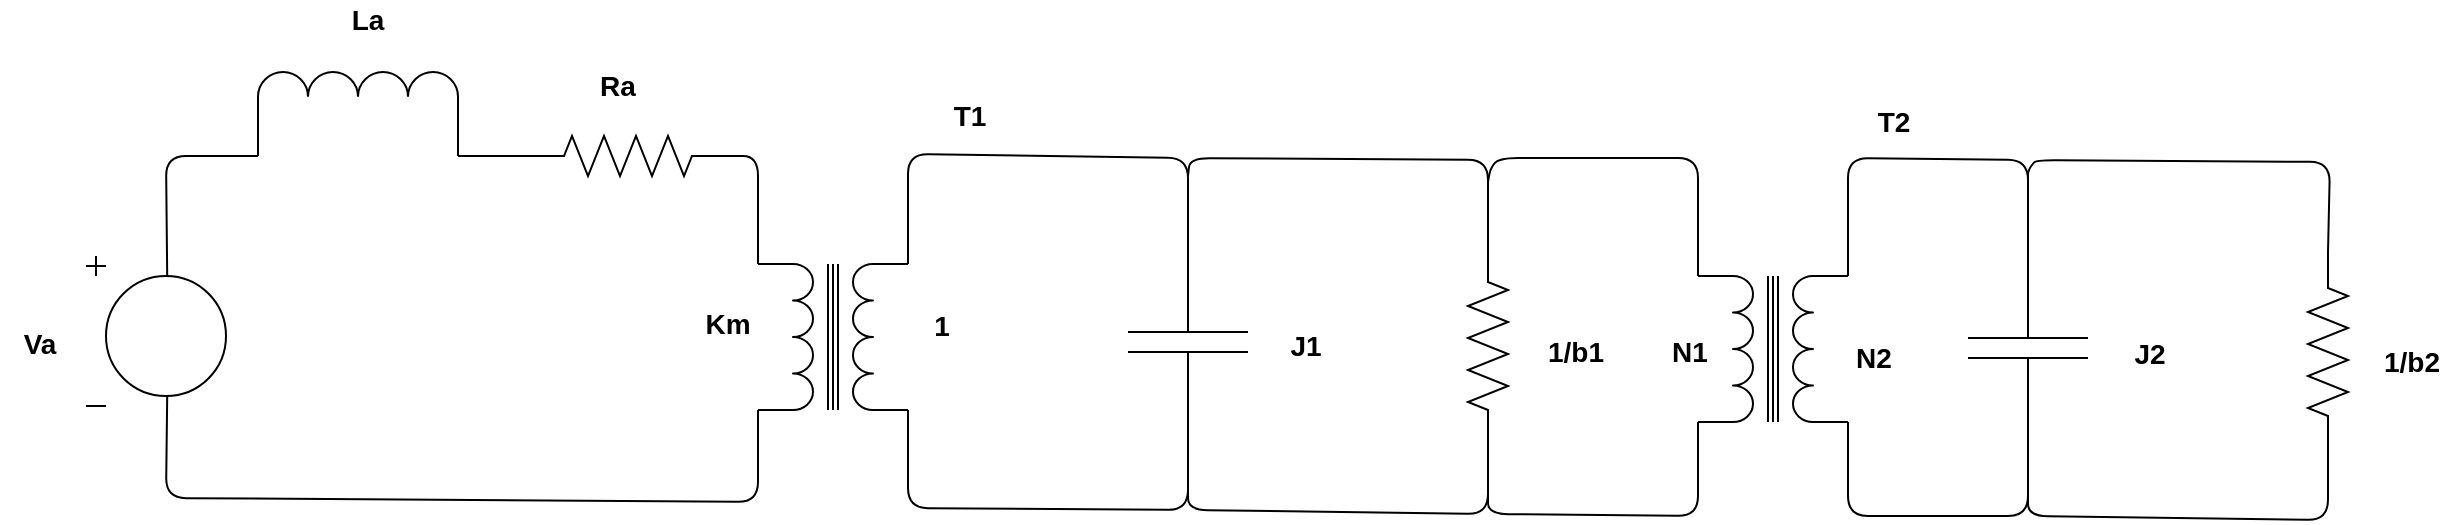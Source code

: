<mxfile version="12.3.8" type="device" pages="1"><diagram name="Page-1" id="16e2658f-23c8-b752-8be9-c03fbebb8bbe"><mxGraphModel dx="868" dy="433" grid="1" gridSize="1" guides="1" tooltips="1" connect="1" arrows="1" fold="1" page="1" pageScale="1" pageWidth="1100" pageHeight="850" background="#ffffff" math="0" shadow="0"><root><mxCell id="0"/><mxCell id="1" parent="0"/><mxCell id="PFrHKDaYFue3tnuvFVdd-1" value="" style="pointerEvents=1;verticalLabelPosition=bottom;shadow=0;dashed=0;align=center;html=1;verticalAlign=top;shape=mxgraph.electrical.signal_sources.dc_source_1;" vertex="1" parent="1"><mxGeometry x="90" y="282" width="70" height="75" as="geometry"/></mxCell><mxCell id="PFrHKDaYFue3tnuvFVdd-2" value="" style="pointerEvents=1;verticalLabelPosition=bottom;shadow=0;dashed=0;align=center;html=1;verticalAlign=top;shape=mxgraph.electrical.inductors.inductor;" vertex="1" parent="1"><mxGeometry x="176" y="190" width="100" height="42" as="geometry"/></mxCell><mxCell id="PFrHKDaYFue3tnuvFVdd-5" value="" style="pointerEvents=1;verticalLabelPosition=bottom;shadow=0;dashed=0;align=center;html=1;verticalAlign=top;shape=mxgraph.electrical.resistors.resistor_2;" vertex="1" parent="1"><mxGeometry x="311" y="222" width="100" height="20" as="geometry"/></mxCell><mxCell id="PFrHKDaYFue3tnuvFVdd-7" value="" style="pointerEvents=1;verticalLabelPosition=bottom;shadow=0;dashed=0;align=center;html=1;verticalAlign=top;shape=mxgraph.electrical.inductors.transformer_1;rotation=90;" vertex="1" parent="1"><mxGeometry x="427" y="285" width="73" height="75" as="geometry"/></mxCell><mxCell id="PFrHKDaYFue3tnuvFVdd-8" value="" style="endArrow=none;html=1;exitX=0.58;exitY=0.135;exitDx=0;exitDy=0;exitPerimeter=0;entryX=0;entryY=1;entryDx=0;entryDy=0;entryPerimeter=0;" edge="1" parent="1" source="PFrHKDaYFue3tnuvFVdd-1" target="PFrHKDaYFue3tnuvFVdd-2"><mxGeometry width="50" height="50" relative="1" as="geometry"><mxPoint x="120" y="210" as="sourcePoint"/><mxPoint x="170" y="160" as="targetPoint"/><Array as="points"><mxPoint x="130" y="232"/></Array></mxGeometry></mxCell><mxCell id="PFrHKDaYFue3tnuvFVdd-9" value="" style="endArrow=none;html=1;entryX=0;entryY=0.5;entryDx=0;entryDy=0;entryPerimeter=0;exitX=1;exitY=1;exitDx=0;exitDy=0;exitPerimeter=0;" edge="1" parent="1" source="PFrHKDaYFue3tnuvFVdd-2" target="PFrHKDaYFue3tnuvFVdd-5"><mxGeometry width="50" height="50" relative="1" as="geometry"><mxPoint x="304" y="307" as="sourcePoint"/><mxPoint x="354" y="257" as="targetPoint"/></mxGeometry></mxCell><mxCell id="PFrHKDaYFue3tnuvFVdd-10" value="" style="endArrow=none;html=1;exitX=0;exitY=1;exitDx=0;exitDy=0;exitPerimeter=0;entryX=1;entryY=0.5;entryDx=0;entryDy=0;entryPerimeter=0;" edge="1" parent="1" source="PFrHKDaYFue3tnuvFVdd-7" target="PFrHKDaYFue3tnuvFVdd-5"><mxGeometry width="50" height="50" relative="1" as="geometry"><mxPoint x="485" y="263" as="sourcePoint"/><mxPoint x="535" y="213" as="targetPoint"/><Array as="points"><mxPoint x="426" y="232"/></Array></mxGeometry></mxCell><mxCell id="PFrHKDaYFue3tnuvFVdd-11" value="" style="endArrow=none;html=1;entryX=0.58;entryY=0.935;entryDx=0;entryDy=0;entryPerimeter=0;exitX=1;exitY=1;exitDx=0;exitDy=0;exitPerimeter=0;" edge="1" parent="1" source="PFrHKDaYFue3tnuvFVdd-7" target="PFrHKDaYFue3tnuvFVdd-1"><mxGeometry width="50" height="50" relative="1" as="geometry"><mxPoint x="157" y="427" as="sourcePoint"/><mxPoint x="207" y="377" as="targetPoint"/><Array as="points"><mxPoint x="426" y="405"/><mxPoint x="130" y="403"/></Array></mxGeometry></mxCell><mxCell id="PFrHKDaYFue3tnuvFVdd-12" value="" style="pointerEvents=1;verticalLabelPosition=bottom;shadow=0;dashed=0;align=center;html=1;verticalAlign=top;shape=mxgraph.electrical.capacitors.capacitor_1;rotation=90;" vertex="1" parent="1"><mxGeometry x="591" y="295" width="100" height="60" as="geometry"/></mxCell><mxCell id="PFrHKDaYFue3tnuvFVdd-14" value="" style="endArrow=none;html=1;exitX=0;exitY=0;exitDx=0;exitDy=0;exitPerimeter=0;entryX=0;entryY=0.5;entryDx=0;entryDy=0;entryPerimeter=0;" edge="1" parent="1" source="PFrHKDaYFue3tnuvFVdd-7" target="PFrHKDaYFue3tnuvFVdd-12"><mxGeometry width="50" height="50" relative="1" as="geometry"><mxPoint x="579" y="245" as="sourcePoint"/><mxPoint x="629" y="195" as="targetPoint"/><Array as="points"><mxPoint x="501" y="231"/><mxPoint x="641" y="233"/></Array></mxGeometry></mxCell><mxCell id="PFrHKDaYFue3tnuvFVdd-15" value="" style="endArrow=none;html=1;exitX=1;exitY=0;exitDx=0;exitDy=0;exitPerimeter=0;entryX=1;entryY=0.5;entryDx=0;entryDy=0;entryPerimeter=0;" edge="1" parent="1" source="PFrHKDaYFue3tnuvFVdd-7" target="PFrHKDaYFue3tnuvFVdd-12"><mxGeometry width="50" height="50" relative="1" as="geometry"><mxPoint x="575" y="468" as="sourcePoint"/><mxPoint x="625" y="418" as="targetPoint"/><Array as="points"><mxPoint x="501" y="408"/><mxPoint x="641" y="409"/></Array></mxGeometry></mxCell><mxCell id="PFrHKDaYFue3tnuvFVdd-16" value="" style="pointerEvents=1;verticalLabelPosition=bottom;shadow=0;dashed=0;align=center;html=1;verticalAlign=top;shape=mxgraph.electrical.resistors.resistor_2;rotation=90;" vertex="1" parent="1"><mxGeometry x="741" y="317" width="100" height="20" as="geometry"/></mxCell><mxCell id="PFrHKDaYFue3tnuvFVdd-17" value="" style="endArrow=none;html=1;entryX=1;entryY=0.5;entryDx=0;entryDy=0;entryPerimeter=0;" edge="1" parent="1" target="PFrHKDaYFue3tnuvFVdd-16"><mxGeometry width="50" height="50" relative="1" as="geometry"><mxPoint x="641" y="397" as="sourcePoint"/><mxPoint x="739" y="369" as="targetPoint"/><Array as="points"><mxPoint x="641" y="409"/><mxPoint x="791" y="411"/></Array></mxGeometry></mxCell><mxCell id="PFrHKDaYFue3tnuvFVdd-18" value="" style="endArrow=none;html=1;entryX=0;entryY=0.5;entryDx=0;entryDy=0;entryPerimeter=0;" edge="1" parent="1" target="PFrHKDaYFue3tnuvFVdd-16"><mxGeometry width="50" height="50" relative="1" as="geometry"><mxPoint x="641" y="242" as="sourcePoint"/><mxPoint x="735" y="202" as="targetPoint"/><Array as="points"><mxPoint x="642" y="233"/><mxPoint x="791" y="234"/></Array></mxGeometry></mxCell><mxCell id="PFrHKDaYFue3tnuvFVdd-19" value="" style="pointerEvents=1;verticalLabelPosition=bottom;shadow=0;dashed=0;align=center;html=1;verticalAlign=top;shape=mxgraph.electrical.inductors.transformer_1;rotation=90;" vertex="1" parent="1"><mxGeometry x="897" y="291" width="73" height="75" as="geometry"/></mxCell><mxCell id="PFrHKDaYFue3tnuvFVdd-20" value="" style="endArrow=none;html=1;entryX=1;entryY=1;entryDx=0;entryDy=0;entryPerimeter=0;" edge="1" parent="1" target="PFrHKDaYFue3tnuvFVdd-19"><mxGeometry width="50" height="50" relative="1" as="geometry"><mxPoint x="791" y="400" as="sourcePoint"/><mxPoint x="898" y="426" as="targetPoint"/><Array as="points"><mxPoint x="791" y="411"/><mxPoint x="896" y="412"/></Array></mxGeometry></mxCell><mxCell id="PFrHKDaYFue3tnuvFVdd-21" value="" style="endArrow=none;html=1;exitX=0;exitY=1;exitDx=0;exitDy=0;exitPerimeter=0;" edge="1" parent="1" source="PFrHKDaYFue3tnuvFVdd-19"><mxGeometry width="50" height="50" relative="1" as="geometry"><mxPoint x="831" y="281" as="sourcePoint"/><mxPoint x="791" y="244" as="targetPoint"/><Array as="points"><mxPoint x="896" y="233"/><mxPoint x="796" y="233"/><mxPoint x="792" y="239"/><mxPoint x="791" y="245"/></Array></mxGeometry></mxCell><mxCell id="PFrHKDaYFue3tnuvFVdd-22" value="" style="pointerEvents=1;verticalLabelPosition=bottom;shadow=0;dashed=0;align=center;html=1;verticalAlign=top;shape=mxgraph.electrical.capacitors.capacitor_1;rotation=90;" vertex="1" parent="1"><mxGeometry x="1011" y="298" width="100" height="60" as="geometry"/></mxCell><mxCell id="PFrHKDaYFue3tnuvFVdd-23" value="" style="pointerEvents=1;verticalLabelPosition=bottom;shadow=0;dashed=0;align=center;html=1;verticalAlign=top;shape=mxgraph.electrical.resistors.resistor_2;rotation=90;" vertex="1" parent="1"><mxGeometry x="1161" y="320" width="100" height="20" as="geometry"/></mxCell><mxCell id="PFrHKDaYFue3tnuvFVdd-24" value="" style="endArrow=none;html=1;entryX=1;entryY=0.5;entryDx=0;entryDy=0;entryPerimeter=0;" edge="1" parent="1" target="PFrHKDaYFue3tnuvFVdd-23"><mxGeometry width="50" height="50" relative="1" as="geometry"><mxPoint x="1061" y="400" as="sourcePoint"/><mxPoint x="1159" y="372" as="targetPoint"/><Array as="points"><mxPoint x="1061" y="412"/><mxPoint x="1211" y="414"/></Array></mxGeometry></mxCell><mxCell id="PFrHKDaYFue3tnuvFVdd-25" value="" style="endArrow=none;html=1;entryX=0;entryY=0.5;entryDx=0;entryDy=0;entryPerimeter=0;" edge="1" parent="1" target="PFrHKDaYFue3tnuvFVdd-23"><mxGeometry width="50" height="50" relative="1" as="geometry"><mxPoint x="1061" y="244" as="sourcePoint"/><mxPoint x="1155" y="205" as="targetPoint"/><Array as="points"><mxPoint x="1061" y="239"/><mxPoint x="1065" y="234"/><mxPoint x="1212" y="235"/></Array></mxGeometry></mxCell><mxCell id="PFrHKDaYFue3tnuvFVdd-26" value="" style="endArrow=none;html=1;entryX=1;entryY=0;entryDx=0;entryDy=0;entryPerimeter=0;exitX=1;exitY=0.5;exitDx=0;exitDy=0;exitPerimeter=0;" edge="1" parent="1" source="PFrHKDaYFue3tnuvFVdd-22" target="PFrHKDaYFue3tnuvFVdd-19"><mxGeometry width="50" height="50" relative="1" as="geometry"><mxPoint x="969" y="430" as="sourcePoint"/><mxPoint x="1019" y="380" as="targetPoint"/><Array as="points"><mxPoint x="1061" y="412"/><mxPoint x="971" y="412"/></Array></mxGeometry></mxCell><mxCell id="PFrHKDaYFue3tnuvFVdd-27" value="" style="endArrow=none;html=1;exitX=0;exitY=0;exitDx=0;exitDy=0;exitPerimeter=0;entryX=0;entryY=0.5;entryDx=0;entryDy=0;entryPerimeter=0;" edge="1" parent="1" source="PFrHKDaYFue3tnuvFVdd-19" target="PFrHKDaYFue3tnuvFVdd-22"><mxGeometry width="50" height="50" relative="1" as="geometry"><mxPoint x="980" y="324" as="sourcePoint"/><mxPoint x="1030" y="274" as="targetPoint"/><Array as="points"><mxPoint x="971" y="233"/><mxPoint x="1061" y="234"/></Array></mxGeometry></mxCell><mxCell id="PFrHKDaYFue3tnuvFVdd-28" value="&lt;b&gt;&lt;font style=&quot;font-size: 14px&quot;&gt;La&lt;/font&gt;&lt;/b&gt;" style="text;html=1;strokeColor=none;fillColor=none;align=center;verticalAlign=middle;whiteSpace=wrap;rounded=0;" vertex="1" parent="1"><mxGeometry x="211" y="154" width="40" height="20" as="geometry"/></mxCell><mxCell id="PFrHKDaYFue3tnuvFVdd-29" value="&lt;b&gt;&lt;font style=&quot;font-size: 14px&quot;&gt;Ra&lt;/font&gt;&lt;/b&gt;" style="text;html=1;strokeColor=none;fillColor=none;align=center;verticalAlign=middle;whiteSpace=wrap;rounded=0;" vertex="1" parent="1"><mxGeometry x="336" y="187" width="40" height="20" as="geometry"/></mxCell><mxCell id="PFrHKDaYFue3tnuvFVdd-30" value="&lt;b&gt;&lt;font style=&quot;font-size: 14px&quot;&gt;Km&lt;/font&gt;&lt;/b&gt;&lt;span style=&quot;color: rgba(0 , 0 , 0 , 0) ; font-family: monospace ; font-size: 0px ; white-space: nowrap&quot;&gt;%3CmxGraphModel%3E%3Croot%3E%3CmxCell%20id%3D%220%22%2F%3E%3CmxCell%20id%3D%221%22%20parent%3D%220%22%2F%3E%3CmxCell%20id%3D%222%22%20value%3D%22%26lt%3Bb%26gt%3B%26lt%3Bfont%20style%3D%26quot%3Bfont-size%3A%2014px%26quot%3B%26gt%3BRa%26lt%3B%2Ffont%26gt%3B%26lt%3B%2Fb%26gt%3B%22%20style%3D%22text%3Bhtml%3D1%3BstrokeColor%3Dnone%3BfillColor%3Dnone%3Balign%3Dcenter%3BverticalAlign%3Dmiddle%3BwhiteSpace%3Dwrap%3Brounded%3D0%3B%22%20vertex%3D%221%22%20parent%3D%221%22%3E%3CmxGeometry%20x%3D%22336%22%20y%3D%22187%22%20width%3D%2240%22%20height%3D%2220%22%20as%3D%22geometry%22%2F%3E%3C%2FmxCell%3E%3C%2Froot%3E%3C%2FmxGraphModel%3E&lt;/span&gt;" style="text;html=1;strokeColor=none;fillColor=none;align=center;verticalAlign=middle;whiteSpace=wrap;rounded=0;" vertex="1" parent="1"><mxGeometry x="391" y="306" width="40" height="20" as="geometry"/></mxCell><mxCell id="PFrHKDaYFue3tnuvFVdd-31" value="&lt;span style=&quot;font-size: 14px&quot;&gt;&lt;b&gt;1&lt;/b&gt;&lt;/span&gt;" style="text;html=1;strokeColor=none;fillColor=none;align=center;verticalAlign=middle;whiteSpace=wrap;rounded=0;" vertex="1" parent="1"><mxGeometry x="498" y="307" width="40" height="20" as="geometry"/></mxCell><mxCell id="PFrHKDaYFue3tnuvFVdd-32" value="&lt;span style=&quot;font-size: 14px&quot;&gt;&lt;b&gt;J1&lt;/b&gt;&lt;/span&gt;" style="text;html=1;strokeColor=none;fillColor=none;align=center;verticalAlign=middle;whiteSpace=wrap;rounded=0;" vertex="1" parent="1"><mxGeometry x="680" y="317" width="40" height="20" as="geometry"/></mxCell><mxCell id="PFrHKDaYFue3tnuvFVdd-33" value="&lt;span style=&quot;font-size: 14px&quot;&gt;&lt;b&gt;1/b1&lt;/b&gt;&lt;/span&gt;" style="text;html=1;strokeColor=none;fillColor=none;align=center;verticalAlign=middle;whiteSpace=wrap;rounded=0;" vertex="1" parent="1"><mxGeometry x="815" y="320" width="40" height="20" as="geometry"/></mxCell><mxCell id="PFrHKDaYFue3tnuvFVdd-34" value="&lt;span style=&quot;font-size: 14px&quot;&gt;&lt;b&gt;N1&lt;/b&gt;&lt;/span&gt;" style="text;html=1;strokeColor=none;fillColor=none;align=center;verticalAlign=middle;whiteSpace=wrap;rounded=0;" vertex="1" parent="1"><mxGeometry x="872" y="320" width="40" height="20" as="geometry"/></mxCell><mxCell id="PFrHKDaYFue3tnuvFVdd-35" value="&lt;span style=&quot;font-size: 14px&quot;&gt;&lt;b&gt;N2&lt;/b&gt;&lt;/span&gt;" style="text;html=1;strokeColor=none;fillColor=none;align=center;verticalAlign=middle;whiteSpace=wrap;rounded=0;" vertex="1" parent="1"><mxGeometry x="964" y="323" width="40" height="20" as="geometry"/></mxCell><mxCell id="PFrHKDaYFue3tnuvFVdd-36" value="&lt;span style=&quot;font-size: 14px&quot;&gt;&lt;b&gt;J2&lt;/b&gt;&lt;/span&gt;" style="text;html=1;strokeColor=none;fillColor=none;align=center;verticalAlign=middle;whiteSpace=wrap;rounded=0;" vertex="1" parent="1"><mxGeometry x="1102" y="321" width="40" height="20" as="geometry"/></mxCell><mxCell id="PFrHKDaYFue3tnuvFVdd-37" value="&lt;span style=&quot;font-size: 14px&quot;&gt;&lt;b&gt;1/b2&lt;/b&gt;&lt;/span&gt;" style="text;html=1;strokeColor=none;fillColor=none;align=center;verticalAlign=middle;whiteSpace=wrap;rounded=0;" vertex="1" parent="1"><mxGeometry x="1233" y="325" width="40" height="20" as="geometry"/></mxCell><mxCell id="PFrHKDaYFue3tnuvFVdd-39" value="&lt;b&gt;&lt;font style=&quot;font-size: 14px&quot;&gt;Va&lt;/font&gt;&lt;/b&gt;" style="text;html=1;strokeColor=none;fillColor=none;align=center;verticalAlign=middle;whiteSpace=wrap;rounded=0;" vertex="1" parent="1"><mxGeometry x="47" y="316" width="40" height="20" as="geometry"/></mxCell><mxCell id="PFrHKDaYFue3tnuvFVdd-40" value="&lt;span style=&quot;font-size: 14px&quot;&gt;&lt;b&gt;T1&lt;/b&gt;&lt;/span&gt;" style="text;html=1;strokeColor=none;fillColor=none;align=center;verticalAlign=middle;whiteSpace=wrap;rounded=0;" vertex="1" parent="1"><mxGeometry x="512" y="202" width="40" height="20" as="geometry"/></mxCell><mxCell id="PFrHKDaYFue3tnuvFVdd-41" value="&lt;span style=&quot;font-size: 14px&quot;&gt;&lt;b&gt;T2&lt;/b&gt;&lt;/span&gt;" style="text;html=1;strokeColor=none;fillColor=none;align=center;verticalAlign=middle;whiteSpace=wrap;rounded=0;" vertex="1" parent="1"><mxGeometry x="974" y="205" width="40" height="20" as="geometry"/></mxCell></root></mxGraphModel></diagram></mxfile>
